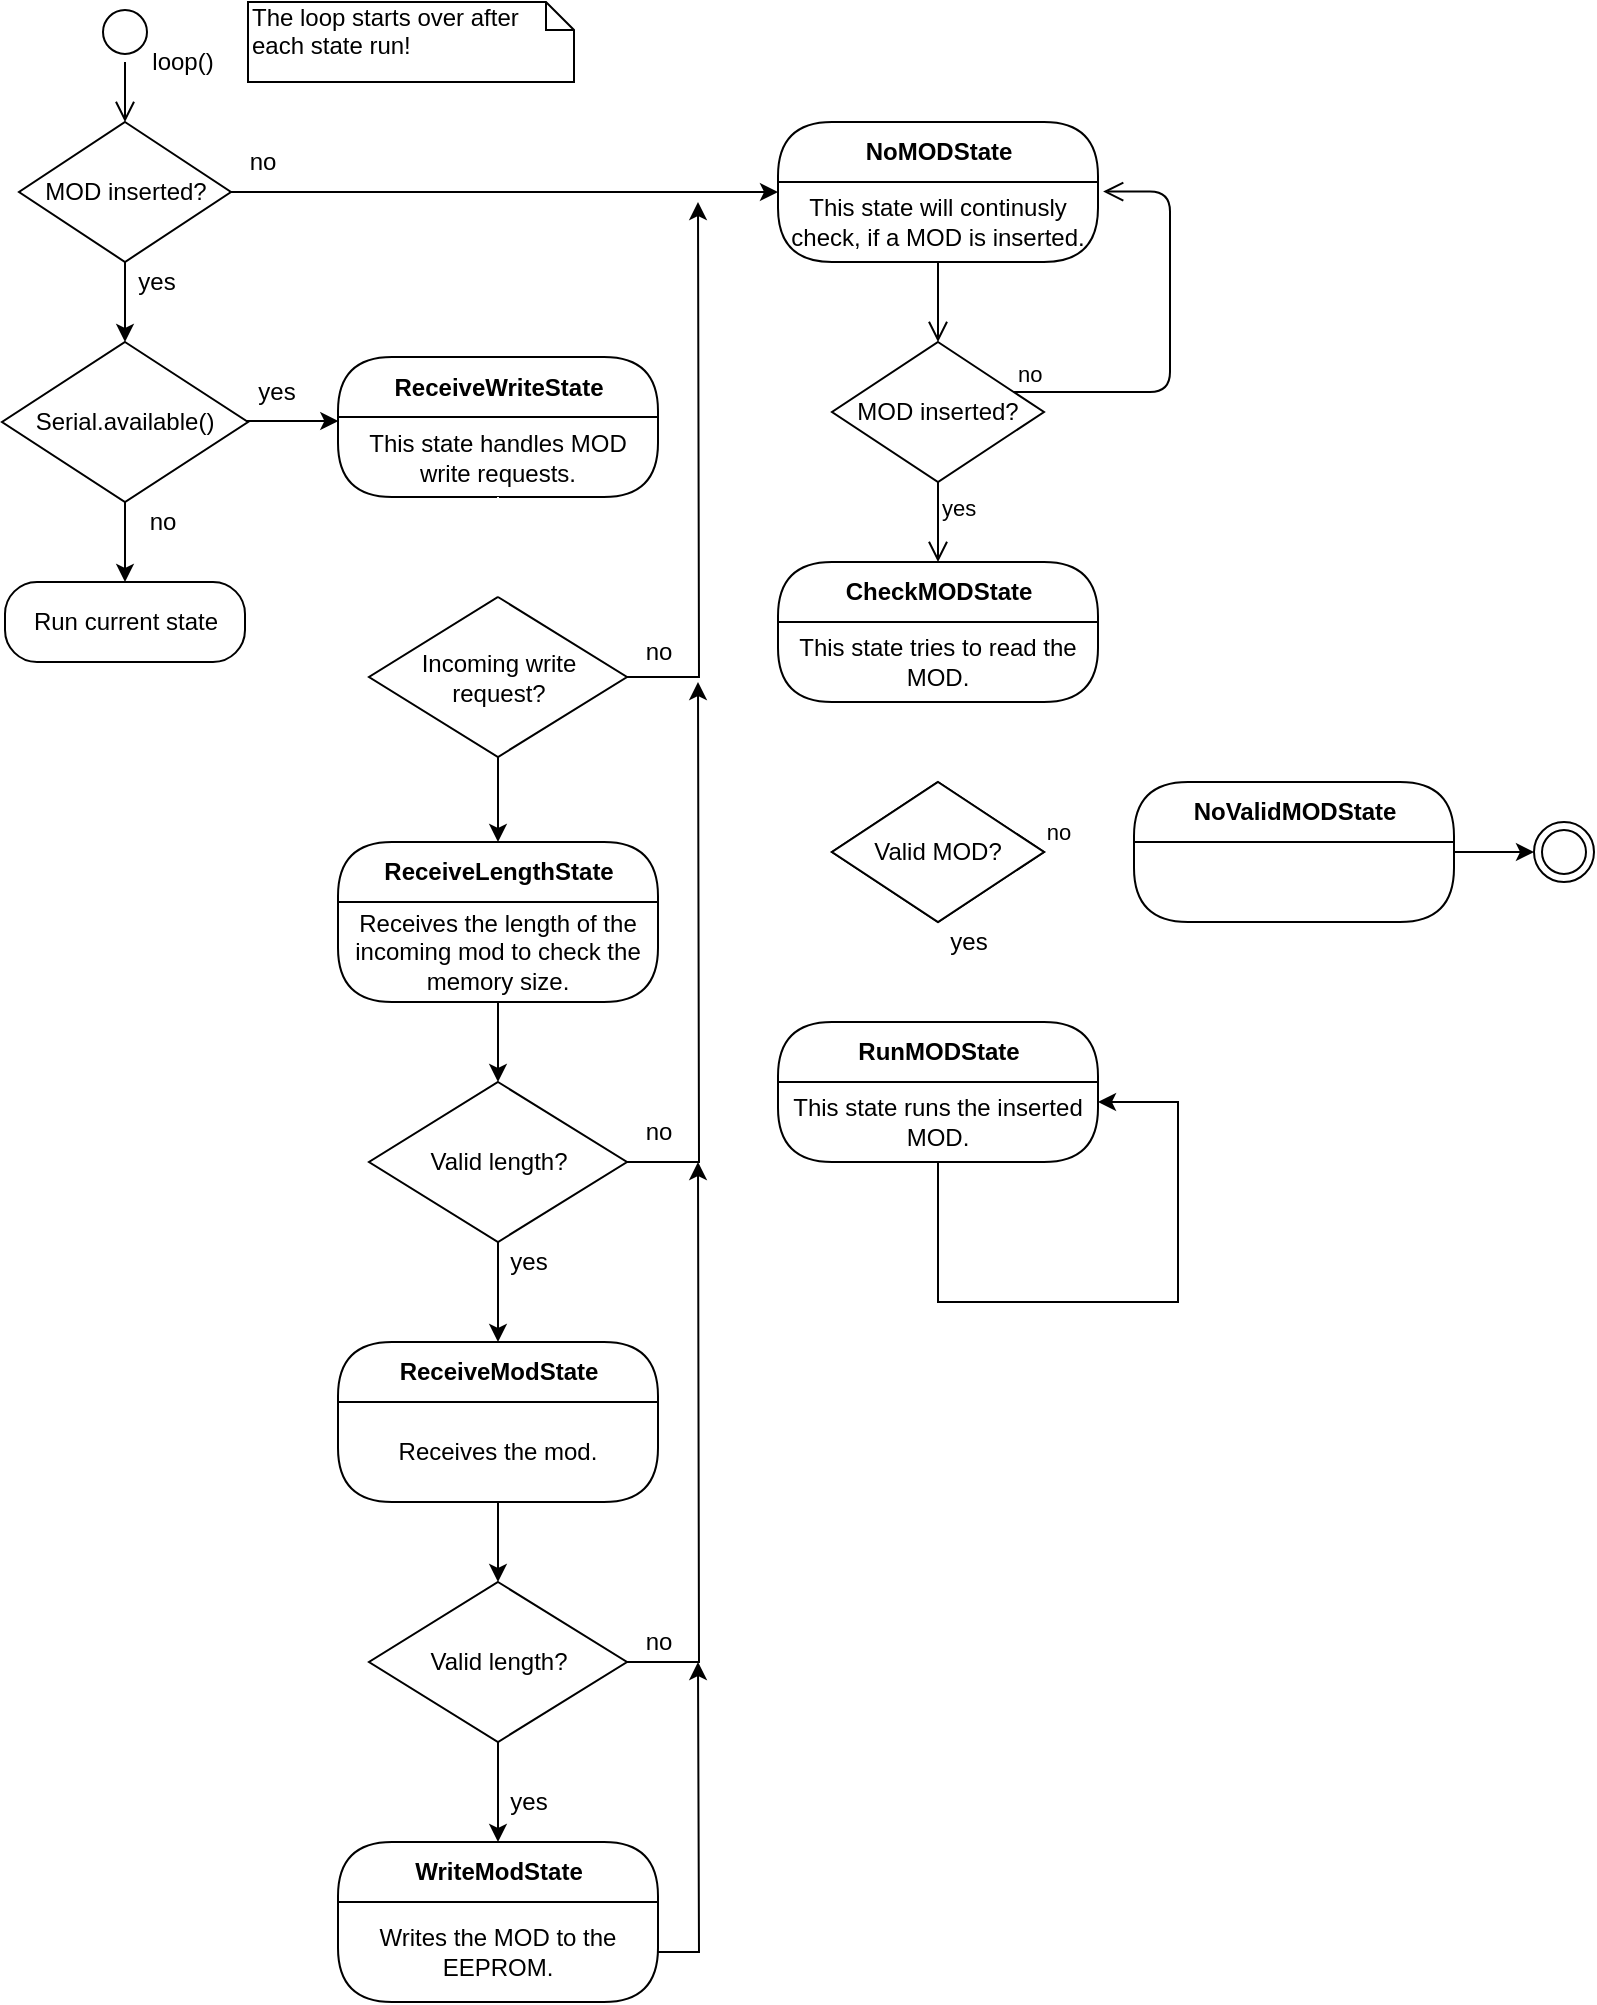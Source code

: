 <mxfile version="13.0.9">
    <diagram id="6hGFLwfOUW9BJ-s0fimq" name="Page-1">
        <mxGraphModel dx="1193" dy="816" grid="1" gridSize="10" guides="1" tooltips="1" connect="1" arrows="1" fold="1" page="1" pageScale="1" pageWidth="827" pageHeight="1169" math="0" shadow="0">
            <root>
                <mxCell id="0"/>
                <mxCell id="1" parent="0"/>
                <mxCell id="2" value="" style="ellipse;html=1;shape=startState;" parent="1" vertex="1">
                    <mxGeometry x="58.5" y="30" width="30" height="30" as="geometry"/>
                </mxCell>
                <mxCell id="3" value="" style="edgeStyle=orthogonalEdgeStyle;html=1;verticalAlign=bottom;endArrow=open;endSize=8;entryX=0.5;entryY=0;entryDx=0;entryDy=0;" parent="1" source="2" target="54" edge="1">
                    <mxGeometry relative="1" as="geometry">
                        <mxPoint x="73.5" y="110" as="targetPoint"/>
                    </mxGeometry>
                </mxCell>
                <mxCell id="9" value="" style="edgeStyle=orthogonalEdgeStyle;html=1;verticalAlign=bottom;endArrow=open;endSize=8;" parent="1" source="7" target="12" edge="1">
                    <mxGeometry relative="1" as="geometry">
                        <mxPoint x="480" y="190" as="targetPoint"/>
                    </mxGeometry>
                </mxCell>
                <mxCell id="12" value="MOD inserted?" style="rhombus;whiteSpace=wrap;html=1;" parent="1" vertex="1">
                    <mxGeometry x="427" y="200" width="106" height="70" as="geometry"/>
                </mxCell>
                <mxCell id="13" value="no" style="edgeStyle=orthogonalEdgeStyle;html=1;align=left;verticalAlign=bottom;endArrow=open;endSize=8;entryX=1.016;entryY=0.12;entryDx=0;entryDy=0;entryPerimeter=0;" parent="1" source="12" target="8" edge="1">
                    <mxGeometry x="-1" relative="1" as="geometry">
                        <mxPoint x="576" y="225" as="targetPoint"/>
                        <Array as="points">
                            <mxPoint x="596" y="225"/>
                            <mxPoint x="596" y="125"/>
                        </Array>
                    </mxGeometry>
                </mxCell>
                <mxCell id="14" value="yes" style="edgeStyle=orthogonalEdgeStyle;html=1;align=left;verticalAlign=top;endArrow=open;endSize=8;entryX=0.5;entryY=0;entryDx=0;entryDy=0;" parent="1" source="12" target="22" edge="1">
                    <mxGeometry x="-1" relative="1" as="geometry">
                        <mxPoint x="480" y="300" as="targetPoint"/>
                    </mxGeometry>
                </mxCell>
                <mxCell id="29" style="edgeStyle=orthogonalEdgeStyle;rounded=0;orthogonalLoop=1;jettySize=auto;html=1;strokeColor=#FFFFFF;entryX=0;entryY=0.5;entryDx=0;entryDy=0;" parent="1" source="25" target="35" edge="1">
                    <mxGeometry relative="1" as="geometry">
                        <mxPoint x="616" y="455" as="targetPoint"/>
                    </mxGeometry>
                </mxCell>
                <mxCell id="30" value="no&lt;br&gt;" style="edgeLabel;html=1;align=center;verticalAlign=middle;resizable=0;points=[];" parent="29" vertex="1" connectable="0">
                    <mxGeometry x="-0.735" y="-1" relative="1" as="geometry">
                        <mxPoint x="1" y="-11" as="offset"/>
                    </mxGeometry>
                </mxCell>
                <mxCell id="50" style="edgeStyle=orthogonalEdgeStyle;rounded=0;orthogonalLoop=1;jettySize=auto;html=1;entryX=0.5;entryY=0;entryDx=0;entryDy=0;strokeColor=#FFFFFF;" parent="1" source="25" target="31" edge="1">
                    <mxGeometry relative="1" as="geometry"/>
                </mxCell>
                <mxCell id="33" value="ReceiveWriteState" style="swimlane;html=1;fontStyle=1;align=center;verticalAlign=middle;childLayout=stackLayout;horizontal=1;startSize=30;horizontalStack=0;resizeParent=0;resizeLast=1;container=0;collapsible=0;rounded=1;arcSize=30;swimlaneFillColor=#FFFFFF;dropTarget=0;" parent="1" vertex="1">
                    <mxGeometry x="180" y="207.5" width="160" height="70" as="geometry"/>
                </mxCell>
                <mxCell id="34" value="This state handles MOD write requests." style="text;html=1;strokeColor=none;fillColor=none;align=center;verticalAlign=middle;spacingLeft=4;spacingRight=4;whiteSpace=wrap;overflow=hidden;rotatable=0;fontColor=#000000;" parent="33" vertex="1">
                    <mxGeometry y="30" width="160" height="40" as="geometry"/>
                </mxCell>
                <mxCell id="25" value="Valid MOD?" style="rhombus;whiteSpace=wrap;html=1;" parent="1" vertex="1">
                    <mxGeometry x="427" y="420" width="106" height="70" as="geometry"/>
                </mxCell>
                <mxCell id="77" style="edgeStyle=orthogonalEdgeStyle;rounded=0;orthogonalLoop=1;jettySize=auto;html=1;entryX=0.5;entryY=0;entryDx=0;entryDy=0;" parent="1" source="39" target="78" edge="1">
                    <mxGeometry relative="1" as="geometry">
                        <mxPoint x="260" y="440" as="targetPoint"/>
                    </mxGeometry>
                </mxCell>
                <mxCell id="82" style="edgeStyle=orthogonalEdgeStyle;rounded=0;orthogonalLoop=1;jettySize=auto;html=1;" parent="1" source="39" edge="1">
                    <mxGeometry relative="1" as="geometry">
                        <mxPoint x="360" y="130" as="targetPoint"/>
                    </mxGeometry>
                </mxCell>
                <mxCell id="39" value="Incoming write request?" style="rhombus;whiteSpace=wrap;html=1;" parent="1" vertex="1">
                    <mxGeometry x="195.5" y="327.5" width="129" height="80" as="geometry"/>
                </mxCell>
                <mxCell id="47" style="edgeStyle=orthogonalEdgeStyle;rounded=0;orthogonalLoop=1;jettySize=auto;html=1;entryX=0.5;entryY=0;entryDx=0;entryDy=0;strokeColor=#FFFFFF;" parent="1" source="34" target="39" edge="1">
                    <mxGeometry relative="1" as="geometry"/>
                </mxCell>
                <mxCell id="49" style="edgeStyle=orthogonalEdgeStyle;rounded=0;orthogonalLoop=1;jettySize=auto;html=1;entryX=0.5;entryY=0;entryDx=0;entryDy=0;strokeColor=#FFFFFF;" parent="1" source="23" target="25" edge="1">
                    <mxGeometry relative="1" as="geometry"/>
                </mxCell>
                <mxCell id="51" value="yes" style="text;html=1;align=center;verticalAlign=middle;resizable=0;points=[];autosize=1;" parent="1" vertex="1">
                    <mxGeometry x="480" y="490" width="30" height="20" as="geometry"/>
                </mxCell>
                <mxCell id="52" value="Valid MOD?" style="rhombus;whiteSpace=wrap;html=1;" parent="1" vertex="1">
                    <mxGeometry x="427" y="420" width="106" height="70" as="geometry"/>
                </mxCell>
                <mxCell id="53" value="loop()" style="text;html=1;align=center;verticalAlign=middle;resizable=0;points=[];autosize=1;" parent="1" vertex="1">
                    <mxGeometry x="76.5" y="50" width="50" height="20" as="geometry"/>
                </mxCell>
                <mxCell id="58" style="edgeStyle=orthogonalEdgeStyle;rounded=0;orthogonalLoop=1;jettySize=auto;html=1;entryX=0.5;entryY=0;entryDx=0;entryDy=0;" parent="1" source="54" target="57" edge="1">
                    <mxGeometry relative="1" as="geometry"/>
                </mxCell>
                <mxCell id="64" style="edgeStyle=orthogonalEdgeStyle;rounded=0;orthogonalLoop=1;jettySize=auto;html=1;entryX=0;entryY=0.125;entryDx=0;entryDy=0;entryPerimeter=0;" parent="1" source="54" target="8" edge="1">
                    <mxGeometry relative="1" as="geometry">
                        <mxPoint x="183.5" y="125" as="targetPoint"/>
                    </mxGeometry>
                </mxCell>
                <mxCell id="54" value="MOD inserted?" style="rhombus;whiteSpace=wrap;html=1;" parent="1" vertex="1">
                    <mxGeometry x="20.5" y="90" width="106" height="70" as="geometry"/>
                </mxCell>
                <mxCell id="62" style="edgeStyle=orthogonalEdgeStyle;rounded=0;orthogonalLoop=1;jettySize=auto;html=1;entryX=0.5;entryY=0;entryDx=0;entryDy=0;" parent="1" source="57" target="60" edge="1">
                    <mxGeometry relative="1" as="geometry"/>
                </mxCell>
                <mxCell id="72" style="edgeStyle=orthogonalEdgeStyle;rounded=0;orthogonalLoop=1;jettySize=auto;html=1;entryX=0.001;entryY=0.051;entryDx=0;entryDy=0;entryPerimeter=0;" parent="1" source="57" target="34" edge="1">
                    <mxGeometry relative="1" as="geometry">
                        <mxPoint x="180" y="240" as="targetPoint"/>
                        <Array as="points">
                            <mxPoint x="158" y="240"/>
                        </Array>
                    </mxGeometry>
                </mxCell>
                <mxCell id="57" value="Serial.available()" style="rhombus;whiteSpace=wrap;html=1;" parent="1" vertex="1">
                    <mxGeometry x="12" y="200" width="123" height="80" as="geometry"/>
                </mxCell>
                <mxCell id="59" value="yes" style="text;html=1;align=center;verticalAlign=middle;resizable=0;points=[];autosize=1;" parent="1" vertex="1">
                    <mxGeometry x="73.5" y="160" width="30" height="20" as="geometry"/>
                </mxCell>
                <mxCell id="60" value="Run current state" style="rounded=1;whiteSpace=wrap;html=1;arcSize=40;" parent="1" vertex="1">
                    <mxGeometry x="13.5" y="320" width="120" height="40" as="geometry"/>
                </mxCell>
                <mxCell id="63" value="no" style="text;html=1;align=center;verticalAlign=middle;resizable=0;points=[];autosize=1;" parent="1" vertex="1">
                    <mxGeometry x="76.5" y="280" width="30" height="20" as="geometry"/>
                </mxCell>
                <mxCell id="65" value="no" style="text;html=1;align=center;verticalAlign=middle;resizable=0;points=[];autosize=1;" parent="1" vertex="1">
                    <mxGeometry x="126.5" y="100" width="30" height="20" as="geometry"/>
                </mxCell>
                <mxCell id="67" style="edgeStyle=orthogonalEdgeStyle;rounded=0;orthogonalLoop=1;jettySize=auto;html=1;entryX=0;entryY=0.5;entryDx=0;entryDy=0;" parent="1" source="35" target="66" edge="1">
                    <mxGeometry relative="1" as="geometry"/>
                </mxCell>
                <mxCell id="66" value="" style="ellipse;html=1;shape=endState;" parent="1" vertex="1">
                    <mxGeometry x="778" y="440" width="30" height="30" as="geometry"/>
                </mxCell>
                <mxCell id="7" value="NoMODState" style="swimlane;html=1;fontStyle=1;align=center;verticalAlign=middle;childLayout=stackLayout;horizontal=1;startSize=30;horizontalStack=0;resizeParent=0;resizeLast=1;container=0;collapsible=0;rounded=1;arcSize=30;swimlaneFillColor=#FFFFFF;dropTarget=0;" parent="1" vertex="1">
                    <mxGeometry x="400" y="90" width="160" height="70" as="geometry"/>
                </mxCell>
                <mxCell id="8" value="This state will continusly check, if a MOD is inserted." style="text;html=1;strokeColor=none;fillColor=none;align=center;verticalAlign=middle;spacingLeft=4;spacingRight=4;whiteSpace=wrap;overflow=hidden;rotatable=0;fontColor=#000000;" parent="7" vertex="1">
                    <mxGeometry y="30" width="160" height="40" as="geometry"/>
                </mxCell>
                <mxCell id="74" value="yes" style="text;html=1;align=center;verticalAlign=middle;resizable=0;points=[];autosize=1;" parent="1" vertex="1">
                    <mxGeometry x="133.5" y="215" width="30" height="20" as="geometry"/>
                </mxCell>
                <mxCell id="76" value="no" style="text;html=1;align=center;verticalAlign=middle;resizable=0;points=[];autosize=1;" parent="1" vertex="1">
                    <mxGeometry x="324.5" y="345" width="30" height="20" as="geometry"/>
                </mxCell>
                <mxCell id="78" value="ReceiveLengthState" style="swimlane;html=1;fontStyle=1;align=center;verticalAlign=middle;childLayout=stackLayout;horizontal=1;startSize=30;horizontalStack=0;resizeParent=0;resizeLast=1;container=0;collapsible=0;rounded=1;arcSize=30;swimlaneFillColor=#FFFFFF;dropTarget=0;" parent="1" vertex="1">
                    <mxGeometry x="180" y="450" width="160" height="80" as="geometry"/>
                </mxCell>
                <mxCell id="79" value="Receives the length of the incoming mod to check the memory size." style="text;html=1;strokeColor=none;fillColor=none;align=center;verticalAlign=middle;spacingLeft=4;spacingRight=4;whiteSpace=wrap;overflow=hidden;rotatable=0;fontColor=#000000;" parent="78" vertex="1">
                    <mxGeometry y="30" width="160" height="50" as="geometry"/>
                </mxCell>
                <mxCell id="22" value="CheckMODState" style="swimlane;html=1;fontStyle=1;align=center;verticalAlign=middle;childLayout=stackLayout;horizontal=1;startSize=30;horizontalStack=0;resizeParent=0;resizeLast=1;container=0;collapsible=0;rounded=1;arcSize=30;swimlaneFillColor=#FFFFFF;dropTarget=0;" parent="1" vertex="1">
                    <mxGeometry x="400" y="310" width="160" height="70" as="geometry"/>
                </mxCell>
                <mxCell id="23" value="This state tries to read the MOD." style="text;html=1;strokeColor=none;fillColor=none;align=center;verticalAlign=middle;spacingLeft=4;spacingRight=4;whiteSpace=wrap;overflow=hidden;rotatable=0;fontColor=#000000;" parent="22" vertex="1">
                    <mxGeometry y="30" width="160" height="40" as="geometry"/>
                </mxCell>
                <mxCell id="31" value="RunMODState" style="swimlane;html=1;fontStyle=1;align=center;verticalAlign=middle;childLayout=stackLayout;horizontal=1;startSize=30;horizontalStack=0;resizeParent=0;resizeLast=1;container=0;collapsible=0;rounded=1;arcSize=30;swimlaneFillColor=#FFFFFF;dropTarget=0;" parent="1" vertex="1">
                    <mxGeometry x="400" y="540" width="160" height="70" as="geometry"/>
                </mxCell>
                <mxCell id="32" value="This state runs the inserted MOD." style="text;html=1;strokeColor=none;fillColor=none;align=center;verticalAlign=middle;spacingLeft=4;spacingRight=4;whiteSpace=wrap;overflow=hidden;rotatable=0;fontColor=#000000;" parent="31" vertex="1">
                    <mxGeometry y="30" width="160" height="40" as="geometry"/>
                </mxCell>
                <mxCell id="68" style="edgeStyle=orthogonalEdgeStyle;rounded=0;orthogonalLoop=1;jettySize=auto;html=1;entryX=1;entryY=0.25;entryDx=0;entryDy=0;" parent="31" source="32" target="32" edge="1">
                    <mxGeometry relative="1" as="geometry">
                        <Array as="points">
                            <mxPoint x="80" y="140"/>
                            <mxPoint x="200" y="140"/>
                            <mxPoint x="200" y="40"/>
                        </Array>
                    </mxGeometry>
                </mxCell>
                <mxCell id="35" value="NoValidMODState" style="swimlane;html=1;fontStyle=1;align=center;verticalAlign=middle;childLayout=stackLayout;horizontal=1;startSize=30;horizontalStack=0;resizeParent=0;resizeLast=1;container=0;collapsible=0;rounded=1;arcSize=30;swimlaneFillColor=#FFFFFF;dropTarget=0;" parent="1" vertex="1">
                    <mxGeometry x="578" y="420" width="160" height="70" as="geometry"/>
                </mxCell>
                <mxCell id="81" style="edgeStyle=orthogonalEdgeStyle;rounded=0;orthogonalLoop=1;jettySize=auto;html=1;" parent="1" source="80" edge="1">
                    <mxGeometry relative="1" as="geometry">
                        <mxPoint x="360" y="370" as="targetPoint"/>
                    </mxGeometry>
                </mxCell>
                <mxCell id="87" style="edgeStyle=orthogonalEdgeStyle;rounded=0;orthogonalLoop=1;jettySize=auto;html=1;entryX=0.5;entryY=0;entryDx=0;entryDy=0;" parent="1" source="80" target="85" edge="1">
                    <mxGeometry relative="1" as="geometry"/>
                </mxCell>
                <mxCell id="80" value="Valid length?" style="rhombus;whiteSpace=wrap;html=1;" parent="1" vertex="1">
                    <mxGeometry x="195.5" y="570" width="129" height="80" as="geometry"/>
                </mxCell>
                <mxCell id="83" value="no" style="text;html=1;align=center;verticalAlign=middle;resizable=0;points=[];autosize=1;" parent="1" vertex="1">
                    <mxGeometry x="324.5" y="585" width="30" height="20" as="geometry"/>
                </mxCell>
                <mxCell id="84" style="edgeStyle=orthogonalEdgeStyle;rounded=0;orthogonalLoop=1;jettySize=auto;html=1;entryX=0.5;entryY=0;entryDx=0;entryDy=0;" parent="1" source="79" target="80" edge="1">
                    <mxGeometry relative="1" as="geometry"/>
                </mxCell>
                <mxCell id="85" value="ReceiveModState" style="swimlane;html=1;fontStyle=1;align=center;verticalAlign=middle;childLayout=stackLayout;horizontal=1;startSize=30;horizontalStack=0;resizeParent=0;resizeLast=1;container=0;collapsible=0;rounded=1;arcSize=30;swimlaneFillColor=#FFFFFF;dropTarget=0;" parent="1" vertex="1">
                    <mxGeometry x="180" y="700" width="160" height="80" as="geometry"/>
                </mxCell>
                <mxCell id="86" value="Receives the mod." style="text;html=1;strokeColor=none;fillColor=none;align=center;verticalAlign=middle;spacingLeft=4;spacingRight=4;whiteSpace=wrap;overflow=hidden;rotatable=0;fontColor=#000000;" parent="85" vertex="1">
                    <mxGeometry y="30" width="160" height="50" as="geometry"/>
                </mxCell>
                <mxCell id="88" value="yes" style="text;html=1;align=center;verticalAlign=middle;resizable=0;points=[];autosize=1;" parent="1" vertex="1">
                    <mxGeometry x="260" y="650" width="30" height="20" as="geometry"/>
                </mxCell>
                <mxCell id="90" value="The loop starts over after each state run!" style="shape=note;whiteSpace=wrap;html=1;size=14;verticalAlign=top;align=left;spacingTop=-6;" parent="1" vertex="1">
                    <mxGeometry x="135" y="30" width="163" height="40" as="geometry"/>
                </mxCell>
                <mxCell id="95" style="edgeStyle=orthogonalEdgeStyle;rounded=0;orthogonalLoop=1;jettySize=auto;html=1;entryX=0.5;entryY=0;entryDx=0;entryDy=0;" edge="1" parent="1" source="91" target="93">
                    <mxGeometry relative="1" as="geometry"/>
                </mxCell>
                <mxCell id="97" style="edgeStyle=orthogonalEdgeStyle;rounded=0;orthogonalLoop=1;jettySize=auto;html=1;" edge="1" parent="1" source="91">
                    <mxGeometry relative="1" as="geometry">
                        <mxPoint x="360" y="610" as="targetPoint"/>
                    </mxGeometry>
                </mxCell>
                <mxCell id="91" value="Valid length?" style="rhombus;whiteSpace=wrap;html=1;" vertex="1" parent="1">
                    <mxGeometry x="195.5" y="820" width="129" height="80" as="geometry"/>
                </mxCell>
                <mxCell id="92" style="edgeStyle=orthogonalEdgeStyle;rounded=0;orthogonalLoop=1;jettySize=auto;html=1;" edge="1" parent="1" source="86" target="91">
                    <mxGeometry relative="1" as="geometry"/>
                </mxCell>
                <mxCell id="98" value="no" style="text;html=1;align=center;verticalAlign=middle;resizable=0;points=[];autosize=1;" vertex="1" parent="1">
                    <mxGeometry x="324.5" y="840" width="30" height="20" as="geometry"/>
                </mxCell>
                <mxCell id="99" style="edgeStyle=orthogonalEdgeStyle;rounded=0;orthogonalLoop=1;jettySize=auto;html=1;" edge="1" parent="1" source="94">
                    <mxGeometry relative="1" as="geometry">
                        <mxPoint x="360" y="860" as="targetPoint"/>
                    </mxGeometry>
                </mxCell>
                <mxCell id="100" value="yes" style="text;html=1;align=center;verticalAlign=middle;resizable=0;points=[];autosize=1;" vertex="1" parent="1">
                    <mxGeometry x="260" y="920" width="30" height="20" as="geometry"/>
                </mxCell>
                <mxCell id="93" value="WriteModState" style="swimlane;html=1;fontStyle=1;align=center;verticalAlign=middle;childLayout=stackLayout;horizontal=1;startSize=30;horizontalStack=0;resizeParent=0;resizeLast=1;container=0;collapsible=0;rounded=1;arcSize=30;swimlaneFillColor=#FFFFFF;dropTarget=0;" vertex="1" parent="1">
                    <mxGeometry x="180" y="950" width="160" height="80" as="geometry"/>
                </mxCell>
                <mxCell id="94" value="Writes the MOD to the EEPROM." style="text;html=1;strokeColor=none;fillColor=none;align=center;verticalAlign=middle;spacingLeft=4;spacingRight=4;whiteSpace=wrap;overflow=hidden;rotatable=0;fontColor=#000000;" vertex="1" parent="93">
                    <mxGeometry y="30" width="160" height="50" as="geometry"/>
                </mxCell>
            </root>
        </mxGraphModel>
    </diagram>
</mxfile>